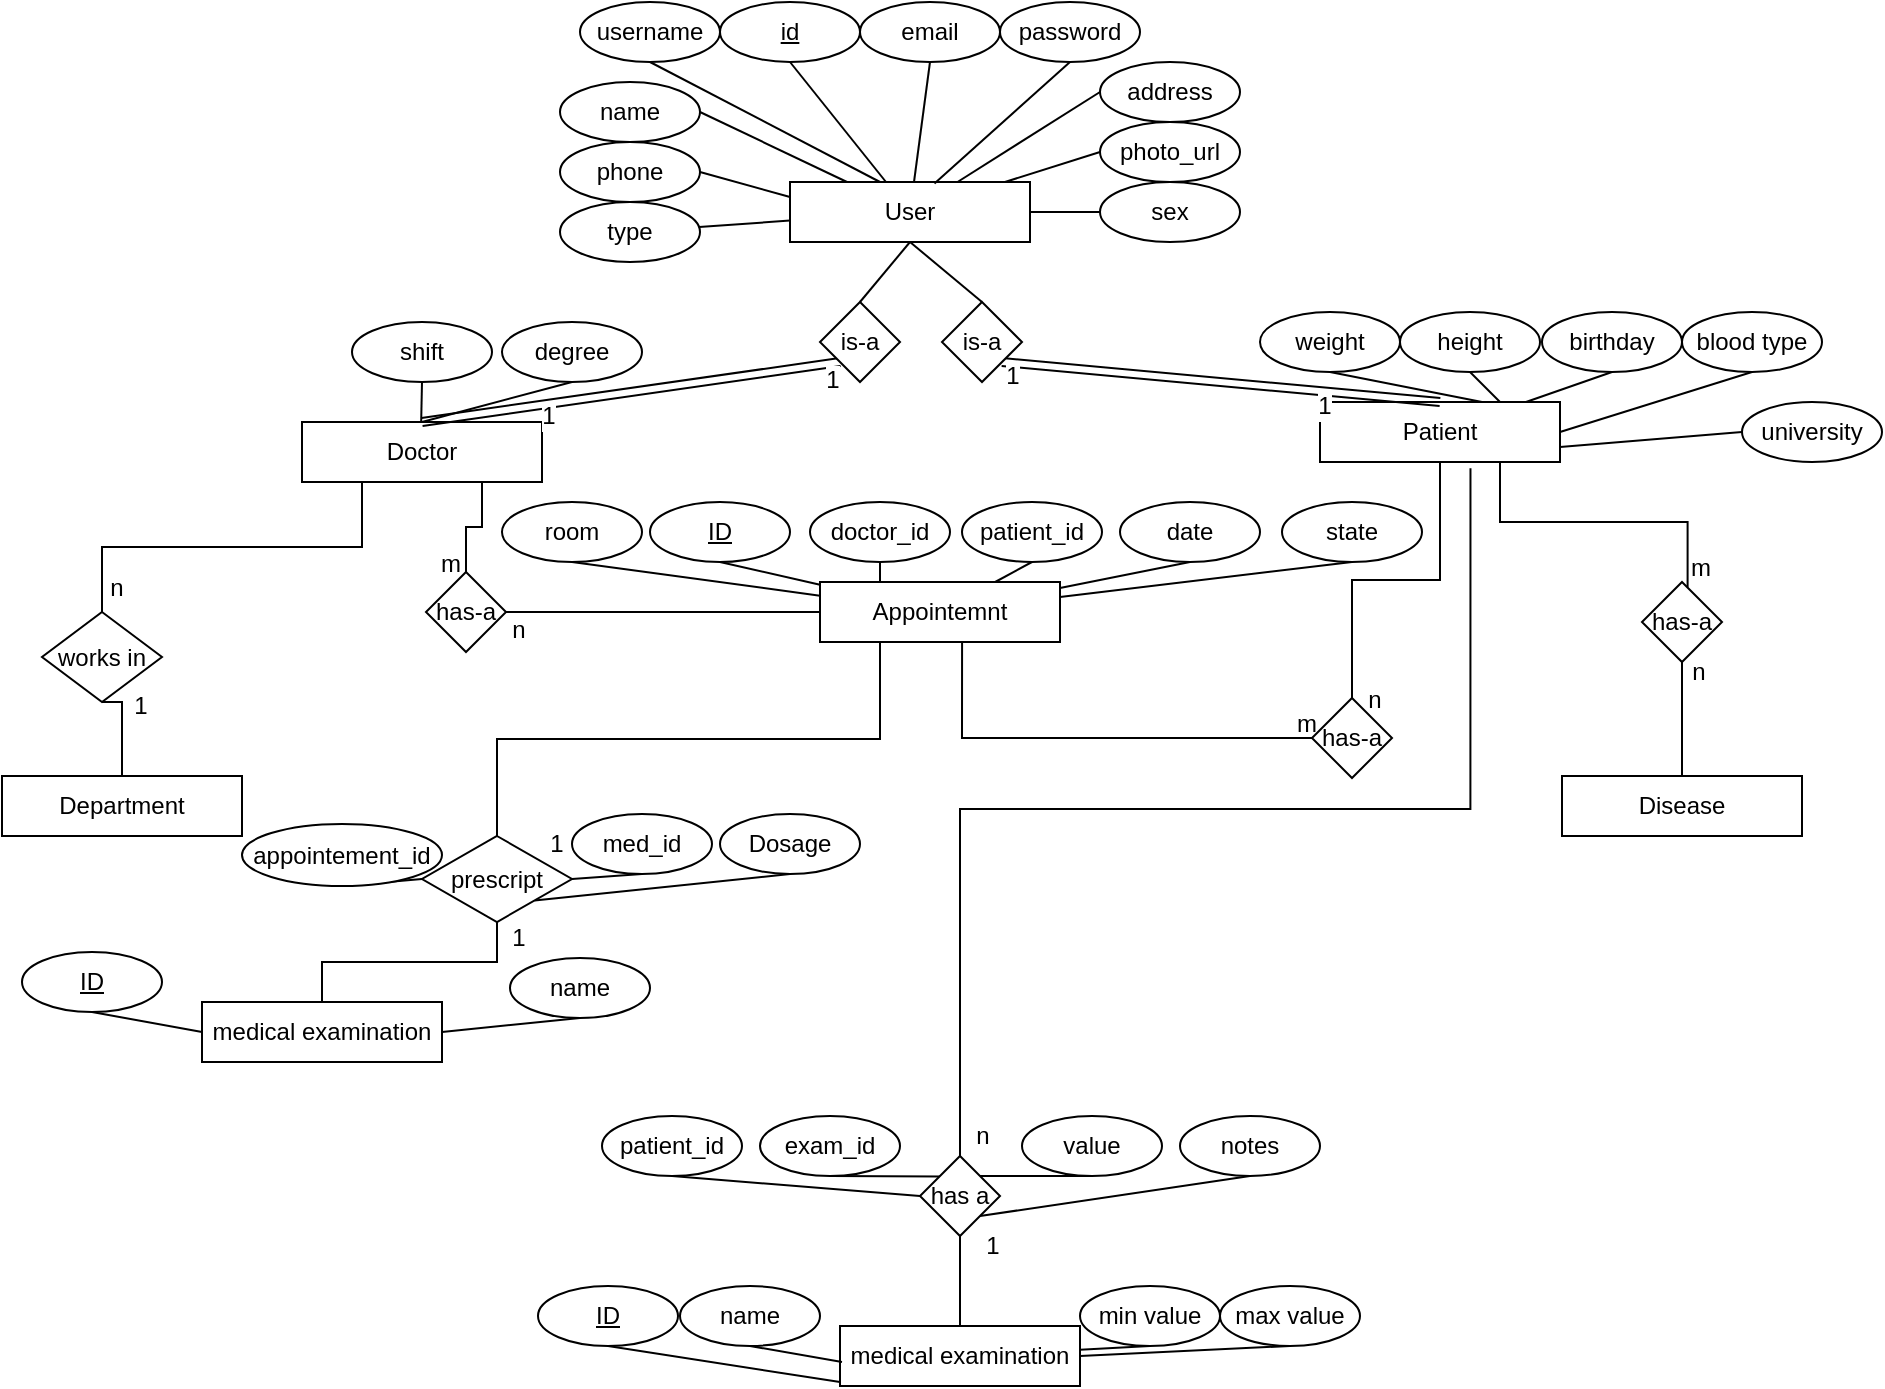 <mxfile version="12.8.8" type="device"><diagram id="C5RBs43oDa-KdzZeNtuy" name="Page-1"><mxGraphModel dx="3447" dy="610" grid="1" gridSize="10" guides="1" tooltips="1" connect="1" arrows="1" fold="1" page="1" pageScale="1" pageWidth="2000" pageHeight="1000" math="0" shadow="0"><root><mxCell id="WIyWlLk6GJQsqaUBKTNV-0"/><mxCell id="WIyWlLk6GJQsqaUBKTNV-1" parent="WIyWlLk6GJQsqaUBKTNV-0"/><mxCell id="FbW2-sLFAs43I7BOyJ_I-0" value="Doctor" style="rounded=0;whiteSpace=wrap;html=1;" vertex="1" parent="WIyWlLk6GJQsqaUBKTNV-1"><mxGeometry x="-10" y="220" width="120" height="30" as="geometry"/></mxCell><mxCell id="FbW2-sLFAs43I7BOyJ_I-1" value="Patient" style="rounded=0;whiteSpace=wrap;html=1;" vertex="1" parent="WIyWlLk6GJQsqaUBKTNV-1"><mxGeometry x="499" y="210" width="120" height="30" as="geometry"/></mxCell><mxCell id="FbW2-sLFAs43I7BOyJ_I-225" value="" style="edgeStyle=none;rounded=0;orthogonalLoop=1;jettySize=auto;html=1;endArrow=none;endFill=0;" edge="1" parent="WIyWlLk6GJQsqaUBKTNV-1" source="FbW2-sLFAs43I7BOyJ_I-2" target="FbW2-sLFAs43I7BOyJ_I-177"><mxGeometry relative="1" as="geometry"/></mxCell><mxCell id="FbW2-sLFAs43I7BOyJ_I-2" value="medical examination" style="rounded=0;whiteSpace=wrap;html=1;" vertex="1" parent="WIyWlLk6GJQsqaUBKTNV-1"><mxGeometry x="259" y="672" width="120" height="30" as="geometry"/></mxCell><mxCell id="FbW2-sLFAs43I7BOyJ_I-3" value="Disease" style="rounded=0;whiteSpace=wrap;html=1;" vertex="1" parent="WIyWlLk6GJQsqaUBKTNV-1"><mxGeometry x="620" y="397" width="120" height="30" as="geometry"/></mxCell><mxCell id="FbW2-sLFAs43I7BOyJ_I-234" style="edgeStyle=orthogonalEdgeStyle;rounded=0;orthogonalLoop=1;jettySize=auto;html=1;exitX=0.25;exitY=1;exitDx=0;exitDy=0;entryX=0.5;entryY=0;entryDx=0;entryDy=0;endArrow=none;endFill=0;" edge="1" parent="WIyWlLk6GJQsqaUBKTNV-1" source="FbW2-sLFAs43I7BOyJ_I-4" target="FbW2-sLFAs43I7BOyJ_I-233"><mxGeometry relative="1" as="geometry"/></mxCell><mxCell id="FbW2-sLFAs43I7BOyJ_I-4" value="Appointemnt" style="rounded=0;whiteSpace=wrap;html=1;" vertex="1" parent="WIyWlLk6GJQsqaUBKTNV-1"><mxGeometry x="249" y="300" width="120" height="30" as="geometry"/></mxCell><mxCell id="FbW2-sLFAs43I7BOyJ_I-5" value="Department" style="rounded=0;whiteSpace=wrap;html=1;" vertex="1" parent="WIyWlLk6GJQsqaUBKTNV-1"><mxGeometry x="-160" y="397" width="120" height="30" as="geometry"/></mxCell><mxCell id="FbW2-sLFAs43I7BOyJ_I-72" value="" style="edgeStyle=none;rounded=0;orthogonalLoop=1;jettySize=auto;html=1;endArrow=none;endFill=0;" edge="1" parent="WIyWlLk6GJQsqaUBKTNV-1" source="FbW2-sLFAs43I7BOyJ_I-6" target="FbW2-sLFAs43I7BOyJ_I-13"><mxGeometry relative="1" as="geometry"/></mxCell><mxCell id="FbW2-sLFAs43I7BOyJ_I-79" style="edgeStyle=none;rounded=0;orthogonalLoop=1;jettySize=auto;html=1;exitX=0.5;exitY=1;exitDx=0;exitDy=0;entryX=0.5;entryY=0;entryDx=0;entryDy=0;endArrow=none;endFill=0;" edge="1" parent="WIyWlLk6GJQsqaUBKTNV-1" source="FbW2-sLFAs43I7BOyJ_I-6" target="FbW2-sLFAs43I7BOyJ_I-78"><mxGeometry relative="1" as="geometry"/></mxCell><mxCell id="FbW2-sLFAs43I7BOyJ_I-214" style="edgeStyle=none;rounded=0;orthogonalLoop=1;jettySize=auto;html=1;exitX=0.5;exitY=1;exitDx=0;exitDy=0;entryX=0.5;entryY=0;entryDx=0;entryDy=0;endArrow=none;endFill=0;" edge="1" parent="WIyWlLk6GJQsqaUBKTNV-1" source="FbW2-sLFAs43I7BOyJ_I-6" target="FbW2-sLFAs43I7BOyJ_I-212"><mxGeometry relative="1" as="geometry"/></mxCell><mxCell id="FbW2-sLFAs43I7BOyJ_I-6" value="User" style="rounded=0;whiteSpace=wrap;html=1;" vertex="1" parent="WIyWlLk6GJQsqaUBKTNV-1"><mxGeometry x="234" y="100" width="120" height="30" as="geometry"/></mxCell><mxCell id="FbW2-sLFAs43I7BOyJ_I-42" style="edgeStyle=none;rounded=0;orthogonalLoop=1;jettySize=auto;html=1;exitX=0.5;exitY=1;exitDx=0;exitDy=0;endArrow=none;endFill=0;" edge="1" parent="WIyWlLk6GJQsqaUBKTNV-1" source="FbW2-sLFAs43I7BOyJ_I-9"><mxGeometry relative="1" as="geometry"><mxPoint x="279" y="100" as="targetPoint"/></mxGeometry></mxCell><mxCell id="FbW2-sLFAs43I7BOyJ_I-9" value="username" style="ellipse;whiteSpace=wrap;html=1;" vertex="1" parent="WIyWlLk6GJQsqaUBKTNV-1"><mxGeometry x="129" y="10" width="70" height="30" as="geometry"/></mxCell><mxCell id="FbW2-sLFAs43I7BOyJ_I-37" style="rounded=0;orthogonalLoop=1;jettySize=auto;html=1;entryX=0.5;entryY=1;entryDx=0;entryDy=0;endArrow=none;endFill=0;" edge="1" parent="WIyWlLk6GJQsqaUBKTNV-1" source="FbW2-sLFAs43I7BOyJ_I-6" target="FbW2-sLFAs43I7BOyJ_I-10"><mxGeometry relative="1" as="geometry"/></mxCell><mxCell id="FbW2-sLFAs43I7BOyJ_I-10" value="email" style="ellipse;whiteSpace=wrap;html=1;" vertex="1" parent="WIyWlLk6GJQsqaUBKTNV-1"><mxGeometry x="269" y="10" width="70" height="30" as="geometry"/></mxCell><mxCell id="FbW2-sLFAs43I7BOyJ_I-41" style="edgeStyle=none;rounded=0;orthogonalLoop=1;jettySize=auto;html=1;exitX=0.5;exitY=1;exitDx=0;exitDy=0;endArrow=none;endFill=0;" edge="1" parent="WIyWlLk6GJQsqaUBKTNV-1" source="FbW2-sLFAs43I7BOyJ_I-11" target="FbW2-sLFAs43I7BOyJ_I-6"><mxGeometry relative="1" as="geometry"/></mxCell><mxCell id="FbW2-sLFAs43I7BOyJ_I-11" value="id" style="ellipse;whiteSpace=wrap;html=1;fontStyle=4" vertex="1" parent="WIyWlLk6GJQsqaUBKTNV-1"><mxGeometry x="199" y="10" width="70" height="30" as="geometry"/></mxCell><mxCell id="FbW2-sLFAs43I7BOyJ_I-40" style="rounded=0;orthogonalLoop=1;jettySize=auto;html=1;exitX=0.5;exitY=1;exitDx=0;exitDy=0;endArrow=none;endFill=0;entryX=0.602;entryY=0.025;entryDx=0;entryDy=0;entryPerimeter=0;" edge="1" parent="WIyWlLk6GJQsqaUBKTNV-1" source="FbW2-sLFAs43I7BOyJ_I-12" target="FbW2-sLFAs43I7BOyJ_I-6"><mxGeometry relative="1" as="geometry"><mxPoint x="389" y="80" as="targetPoint"/></mxGeometry></mxCell><mxCell id="FbW2-sLFAs43I7BOyJ_I-12" value="password" style="ellipse;whiteSpace=wrap;html=1;" vertex="1" parent="WIyWlLk6GJQsqaUBKTNV-1"><mxGeometry x="339" y="10" width="70" height="30" as="geometry"/></mxCell><mxCell id="FbW2-sLFAs43I7BOyJ_I-13" value="type" style="ellipse;whiteSpace=wrap;html=1;" vertex="1" parent="WIyWlLk6GJQsqaUBKTNV-1"><mxGeometry x="119" y="110" width="70" height="30" as="geometry"/></mxCell><mxCell id="FbW2-sLFAs43I7BOyJ_I-70" style="edgeStyle=none;rounded=0;orthogonalLoop=1;jettySize=auto;html=1;exitX=1;exitY=0.5;exitDx=0;exitDy=0;endArrow=none;endFill=0;entryX=0;entryY=0.25;entryDx=0;entryDy=0;" edge="1" parent="WIyWlLk6GJQsqaUBKTNV-1" source="FbW2-sLFAs43I7BOyJ_I-14" target="FbW2-sLFAs43I7BOyJ_I-6"><mxGeometry relative="1" as="geometry"><mxPoint x="229" y="110" as="targetPoint"/></mxGeometry></mxCell><mxCell id="FbW2-sLFAs43I7BOyJ_I-14" value="phone" style="ellipse;whiteSpace=wrap;html=1;" vertex="1" parent="WIyWlLk6GJQsqaUBKTNV-1"><mxGeometry x="119" y="80" width="70" height="30" as="geometry"/></mxCell><mxCell id="FbW2-sLFAs43I7BOyJ_I-71" style="edgeStyle=none;rounded=0;orthogonalLoop=1;jettySize=auto;html=1;exitX=1;exitY=0.5;exitDx=0;exitDy=0;endArrow=none;endFill=0;" edge="1" parent="WIyWlLk6GJQsqaUBKTNV-1" source="FbW2-sLFAs43I7BOyJ_I-16" target="FbW2-sLFAs43I7BOyJ_I-6"><mxGeometry relative="1" as="geometry"><mxPoint x="229" y="110" as="targetPoint"/></mxGeometry></mxCell><mxCell id="FbW2-sLFAs43I7BOyJ_I-16" value="name" style="ellipse;whiteSpace=wrap;html=1;" vertex="1" parent="WIyWlLk6GJQsqaUBKTNV-1"><mxGeometry x="119" y="50" width="70" height="30" as="geometry"/></mxCell><mxCell id="FbW2-sLFAs43I7BOyJ_I-73" style="edgeStyle=none;rounded=0;orthogonalLoop=1;jettySize=auto;html=1;exitX=0;exitY=0.5;exitDx=0;exitDy=0;endArrow=none;endFill=0;" edge="1" parent="WIyWlLk6GJQsqaUBKTNV-1" source="FbW2-sLFAs43I7BOyJ_I-17" target="FbW2-sLFAs43I7BOyJ_I-6"><mxGeometry relative="1" as="geometry"/></mxCell><mxCell id="FbW2-sLFAs43I7BOyJ_I-17" value="address" style="ellipse;whiteSpace=wrap;html=1;" vertex="1" parent="WIyWlLk6GJQsqaUBKTNV-1"><mxGeometry x="389" y="40" width="70" height="30" as="geometry"/></mxCell><mxCell id="FbW2-sLFAs43I7BOyJ_I-74" style="edgeStyle=none;rounded=0;orthogonalLoop=1;jettySize=auto;html=1;exitX=0;exitY=0.5;exitDx=0;exitDy=0;endArrow=none;endFill=0;" edge="1" parent="WIyWlLk6GJQsqaUBKTNV-1" source="FbW2-sLFAs43I7BOyJ_I-18" target="FbW2-sLFAs43I7BOyJ_I-6"><mxGeometry relative="1" as="geometry"/></mxCell><mxCell id="FbW2-sLFAs43I7BOyJ_I-18" value="photo_url" style="ellipse;whiteSpace=wrap;html=1;" vertex="1" parent="WIyWlLk6GJQsqaUBKTNV-1"><mxGeometry x="389" y="70" width="70" height="30" as="geometry"/></mxCell><mxCell id="FbW2-sLFAs43I7BOyJ_I-83" style="edgeStyle=none;rounded=0;orthogonalLoop=1;jettySize=auto;html=1;exitX=0.5;exitY=1;exitDx=0;exitDy=0;endArrow=none;endFill=0;entryX=1;entryY=0.5;entryDx=0;entryDy=0;" edge="1" parent="WIyWlLk6GJQsqaUBKTNV-1" source="FbW2-sLFAs43I7BOyJ_I-19" target="FbW2-sLFAs43I7BOyJ_I-1"><mxGeometry relative="1" as="geometry"><mxPoint x="580" y="210" as="targetPoint"/></mxGeometry></mxCell><mxCell id="FbW2-sLFAs43I7BOyJ_I-19" value="blood type" style="ellipse;whiteSpace=wrap;html=1;" vertex="1" parent="WIyWlLk6GJQsqaUBKTNV-1"><mxGeometry x="680" y="165" width="70" height="30" as="geometry"/></mxCell><mxCell id="FbW2-sLFAs43I7BOyJ_I-84" style="edgeStyle=none;rounded=0;orthogonalLoop=1;jettySize=auto;html=1;exitX=0.5;exitY=1;exitDx=0;exitDy=0;endArrow=none;endFill=0;" edge="1" parent="WIyWlLk6GJQsqaUBKTNV-1" source="FbW2-sLFAs43I7BOyJ_I-20" target="FbW2-sLFAs43I7BOyJ_I-1"><mxGeometry relative="1" as="geometry"><mxPoint x="580" y="210" as="targetPoint"/></mxGeometry></mxCell><mxCell id="FbW2-sLFAs43I7BOyJ_I-20" value="birthday" style="ellipse;whiteSpace=wrap;html=1;" vertex="1" parent="WIyWlLk6GJQsqaUBKTNV-1"><mxGeometry x="610" y="165" width="70" height="30" as="geometry"/></mxCell><mxCell id="FbW2-sLFAs43I7BOyJ_I-86" style="edgeStyle=none;rounded=0;orthogonalLoop=1;jettySize=auto;html=1;exitX=0.5;exitY=1;exitDx=0;exitDy=0;endArrow=none;endFill=0;" edge="1" parent="WIyWlLk6GJQsqaUBKTNV-1" source="FbW2-sLFAs43I7BOyJ_I-21"><mxGeometry relative="1" as="geometry"><mxPoint x="580" y="210" as="targetPoint"/></mxGeometry></mxCell><mxCell id="FbW2-sLFAs43I7BOyJ_I-21" value="weight" style="ellipse;whiteSpace=wrap;html=1;" vertex="1" parent="WIyWlLk6GJQsqaUBKTNV-1"><mxGeometry x="469" y="165" width="70" height="30" as="geometry"/></mxCell><mxCell id="FbW2-sLFAs43I7BOyJ_I-91" style="edgeStyle=none;rounded=0;orthogonalLoop=1;jettySize=auto;html=1;exitX=0.5;exitY=1;exitDx=0;exitDy=0;endArrow=none;endFill=0;" edge="1" parent="WIyWlLk6GJQsqaUBKTNV-1" source="FbW2-sLFAs43I7BOyJ_I-23"><mxGeometry relative="1" as="geometry"><mxPoint x="50" y="220" as="targetPoint"/></mxGeometry></mxCell><mxCell id="FbW2-sLFAs43I7BOyJ_I-23" value="degree" style="ellipse;whiteSpace=wrap;html=1;" vertex="1" parent="WIyWlLk6GJQsqaUBKTNV-1"><mxGeometry x="90" y="170" width="70" height="30" as="geometry"/></mxCell><mxCell id="FbW2-sLFAs43I7BOyJ_I-77" style="edgeStyle=none;rounded=0;orthogonalLoop=1;jettySize=auto;html=1;exitX=0;exitY=0.5;exitDx=0;exitDy=0;entryX=1;entryY=0.5;entryDx=0;entryDy=0;endArrow=none;endFill=0;" edge="1" parent="WIyWlLk6GJQsqaUBKTNV-1" source="FbW2-sLFAs43I7BOyJ_I-44" target="FbW2-sLFAs43I7BOyJ_I-6"><mxGeometry relative="1" as="geometry"/></mxCell><mxCell id="FbW2-sLFAs43I7BOyJ_I-44" value="sex" style="ellipse;whiteSpace=wrap;html=1;" vertex="1" parent="WIyWlLk6GJQsqaUBKTNV-1"><mxGeometry x="389" y="100" width="70" height="30" as="geometry"/></mxCell><mxCell id="FbW2-sLFAs43I7BOyJ_I-85" style="edgeStyle=none;rounded=0;orthogonalLoop=1;jettySize=auto;html=1;exitX=0.5;exitY=1;exitDx=0;exitDy=0;entryX=0.75;entryY=0;entryDx=0;entryDy=0;endArrow=none;endFill=0;" edge="1" parent="WIyWlLk6GJQsqaUBKTNV-1" source="FbW2-sLFAs43I7BOyJ_I-46" target="FbW2-sLFAs43I7BOyJ_I-1"><mxGeometry relative="1" as="geometry"/></mxCell><mxCell id="FbW2-sLFAs43I7BOyJ_I-46" value="height" style="ellipse;whiteSpace=wrap;html=1;" vertex="1" parent="WIyWlLk6GJQsqaUBKTNV-1"><mxGeometry x="539" y="165" width="70" height="30" as="geometry"/></mxCell><mxCell id="FbW2-sLFAs43I7BOyJ_I-88" style="edgeStyle=none;rounded=0;orthogonalLoop=1;jettySize=auto;html=1;exitX=0;exitY=0.5;exitDx=0;exitDy=0;endArrow=none;endFill=0;entryX=1;entryY=0.75;entryDx=0;entryDy=0;" edge="1" parent="WIyWlLk6GJQsqaUBKTNV-1" source="FbW2-sLFAs43I7BOyJ_I-47" target="FbW2-sLFAs43I7BOyJ_I-1"><mxGeometry relative="1" as="geometry"/></mxCell><mxCell id="FbW2-sLFAs43I7BOyJ_I-47" value="university" style="ellipse;whiteSpace=wrap;html=1;" vertex="1" parent="WIyWlLk6GJQsqaUBKTNV-1"><mxGeometry x="710" y="210" width="70" height="30" as="geometry"/></mxCell><mxCell id="FbW2-sLFAs43I7BOyJ_I-90" style="edgeStyle=none;rounded=0;orthogonalLoop=1;jettySize=auto;html=1;exitX=0.5;exitY=1;exitDx=0;exitDy=0;endArrow=none;endFill=0;" edge="1" parent="WIyWlLk6GJQsqaUBKTNV-1" source="FbW2-sLFAs43I7BOyJ_I-48"><mxGeometry relative="1" as="geometry"><mxPoint x="49.588" y="220" as="targetPoint"/></mxGeometry></mxCell><mxCell id="FbW2-sLFAs43I7BOyJ_I-48" value="shift" style="ellipse;whiteSpace=wrap;html=1;" vertex="1" parent="WIyWlLk6GJQsqaUBKTNV-1"><mxGeometry x="15" y="170" width="70" height="30" as="geometry"/></mxCell><mxCell id="FbW2-sLFAs43I7BOyJ_I-76" style="edgeStyle=none;rounded=0;orthogonalLoop=1;jettySize=auto;html=1;exitX=0.5;exitY=0;exitDx=0;exitDy=0;endArrow=none;endFill=0;" edge="1" parent="WIyWlLk6GJQsqaUBKTNV-1" source="FbW2-sLFAs43I7BOyJ_I-44" target="FbW2-sLFAs43I7BOyJ_I-44"><mxGeometry relative="1" as="geometry"/></mxCell><mxCell id="FbW2-sLFAs43I7BOyJ_I-80" style="edgeStyle=none;rounded=0;orthogonalLoop=1;jettySize=auto;html=1;exitX=0;exitY=1;exitDx=0;exitDy=0;endArrow=none;endFill=0;entryX=0.5;entryY=0;entryDx=0;entryDy=0;shape=link;" edge="1" parent="WIyWlLk6GJQsqaUBKTNV-1" source="FbW2-sLFAs43I7BOyJ_I-78" target="FbW2-sLFAs43I7BOyJ_I-0"><mxGeometry relative="1" as="geometry"><mxPoint x="229" y="220" as="targetPoint"/></mxGeometry></mxCell><mxCell id="FbW2-sLFAs43I7BOyJ_I-111" value="1" style="text;html=1;align=center;verticalAlign=middle;resizable=0;points=[];labelBackgroundColor=#ffffff;" vertex="1" connectable="0" parent="FbW2-sLFAs43I7BOyJ_I-80"><mxGeometry x="-0.825" y="1" relative="1" as="geometry"><mxPoint x="14" y="5" as="offset"/></mxGeometry></mxCell><mxCell id="FbW2-sLFAs43I7BOyJ_I-112" value="1" style="text;html=1;align=center;verticalAlign=middle;resizable=0;points=[];labelBackgroundColor=#ffffff;" vertex="1" connectable="0" parent="FbW2-sLFAs43I7BOyJ_I-80"><mxGeometry x="0.401" relative="1" as="geometry"><mxPoint y="6" as="offset"/></mxGeometry></mxCell><mxCell id="FbW2-sLFAs43I7BOyJ_I-81" style="edgeStyle=none;rounded=0;orthogonalLoop=1;jettySize=auto;html=1;exitX=1;exitY=1;exitDx=0;exitDy=0;endArrow=none;endFill=0;entryX=0.5;entryY=0;entryDx=0;entryDy=0;shape=link;" edge="1" parent="WIyWlLk6GJQsqaUBKTNV-1" source="FbW2-sLFAs43I7BOyJ_I-212" target="FbW2-sLFAs43I7BOyJ_I-1"><mxGeometry relative="1" as="geometry"><mxPoint x="359" y="220" as="targetPoint"/></mxGeometry></mxCell><mxCell id="FbW2-sLFAs43I7BOyJ_I-107" value="1" style="text;html=1;align=center;verticalAlign=middle;resizable=0;points=[];labelBackgroundColor=#ffffff;" vertex="1" connectable="0" parent="FbW2-sLFAs43I7BOyJ_I-81"><mxGeometry x="-0.901" relative="1" as="geometry"><mxPoint x="-6" y="6" as="offset"/></mxGeometry></mxCell><mxCell id="FbW2-sLFAs43I7BOyJ_I-110" value="1" style="text;html=1;align=center;verticalAlign=middle;resizable=0;points=[];labelBackgroundColor=#ffffff;" vertex="1" connectable="0" parent="FbW2-sLFAs43I7BOyJ_I-81"><mxGeometry x="0.393" y="-3" relative="1" as="geometry"><mxPoint x="9" y="5" as="offset"/></mxGeometry></mxCell><mxCell id="FbW2-sLFAs43I7BOyJ_I-78" value="is-a" style="rhombus;whiteSpace=wrap;html=1;" vertex="1" parent="WIyWlLk6GJQsqaUBKTNV-1"><mxGeometry x="249" y="160" width="40" height="40" as="geometry"/></mxCell><mxCell id="FbW2-sLFAs43I7BOyJ_I-171" style="edgeStyle=none;rounded=0;orthogonalLoop=1;jettySize=auto;html=1;exitX=0.5;exitY=1;exitDx=0;exitDy=0;entryX=0.25;entryY=0;entryDx=0;entryDy=0;endArrow=none;endFill=0;" edge="1" parent="WIyWlLk6GJQsqaUBKTNV-1" source="FbW2-sLFAs43I7BOyJ_I-113" target="FbW2-sLFAs43I7BOyJ_I-4"><mxGeometry relative="1" as="geometry"/></mxCell><mxCell id="FbW2-sLFAs43I7BOyJ_I-113" value="doctor_id" style="ellipse;whiteSpace=wrap;html=1;" vertex="1" parent="WIyWlLk6GJQsqaUBKTNV-1"><mxGeometry x="244" y="260" width="70" height="30" as="geometry"/></mxCell><mxCell id="FbW2-sLFAs43I7BOyJ_I-173" style="edgeStyle=none;rounded=0;orthogonalLoop=1;jettySize=auto;html=1;exitX=0.5;exitY=1;exitDx=0;exitDy=0;endArrow=none;endFill=0;" edge="1" parent="WIyWlLk6GJQsqaUBKTNV-1" source="FbW2-sLFAs43I7BOyJ_I-114" target="FbW2-sLFAs43I7BOyJ_I-4"><mxGeometry relative="1" as="geometry"/></mxCell><mxCell id="FbW2-sLFAs43I7BOyJ_I-114" value="date" style="ellipse;whiteSpace=wrap;html=1;" vertex="1" parent="WIyWlLk6GJQsqaUBKTNV-1"><mxGeometry x="399" y="260" width="70" height="30" as="geometry"/></mxCell><mxCell id="FbW2-sLFAs43I7BOyJ_I-222" style="edgeStyle=none;rounded=0;orthogonalLoop=1;jettySize=auto;html=1;exitX=0.5;exitY=1;exitDx=0;exitDy=0;endArrow=none;endFill=0;" edge="1" parent="WIyWlLk6GJQsqaUBKTNV-1" source="FbW2-sLFAs43I7BOyJ_I-116"><mxGeometry relative="1" as="geometry"><mxPoint x="310" y="597.235" as="targetPoint"/></mxGeometry></mxCell><mxCell id="FbW2-sLFAs43I7BOyJ_I-116" value="exam_id" style="ellipse;whiteSpace=wrap;html=1;" vertex="1" parent="WIyWlLk6GJQsqaUBKTNV-1"><mxGeometry x="219" y="567" width="70" height="30" as="geometry"/></mxCell><mxCell id="FbW2-sLFAs43I7BOyJ_I-170" style="edgeStyle=none;rounded=0;orthogonalLoop=1;jettySize=auto;html=1;exitX=0.5;exitY=1;exitDx=0;exitDy=0;endArrow=none;endFill=0;" edge="1" parent="WIyWlLk6GJQsqaUBKTNV-1" source="FbW2-sLFAs43I7BOyJ_I-117" target="FbW2-sLFAs43I7BOyJ_I-4"><mxGeometry relative="1" as="geometry"/></mxCell><mxCell id="FbW2-sLFAs43I7BOyJ_I-117" value="&lt;u&gt;ID&lt;/u&gt;" style="ellipse;whiteSpace=wrap;html=1;" vertex="1" parent="WIyWlLk6GJQsqaUBKTNV-1"><mxGeometry x="164" y="260" width="70" height="30" as="geometry"/></mxCell><mxCell id="FbW2-sLFAs43I7BOyJ_I-172" style="edgeStyle=none;rounded=0;orthogonalLoop=1;jettySize=auto;html=1;exitX=0.5;exitY=1;exitDx=0;exitDy=0;endArrow=none;endFill=0;" edge="1" parent="WIyWlLk6GJQsqaUBKTNV-1" source="FbW2-sLFAs43I7BOyJ_I-118" target="FbW2-sLFAs43I7BOyJ_I-4"><mxGeometry relative="1" as="geometry"/></mxCell><mxCell id="FbW2-sLFAs43I7BOyJ_I-118" value="patient_id" style="ellipse;whiteSpace=wrap;html=1;" vertex="1" parent="WIyWlLk6GJQsqaUBKTNV-1"><mxGeometry x="320" y="260" width="70" height="30" as="geometry"/></mxCell><mxCell id="FbW2-sLFAs43I7BOyJ_I-175" style="edgeStyle=none;rounded=0;orthogonalLoop=1;jettySize=auto;html=1;exitX=0.5;exitY=1;exitDx=0;exitDy=0;entryX=1;entryY=0.25;entryDx=0;entryDy=0;endArrow=none;endFill=0;" edge="1" parent="WIyWlLk6GJQsqaUBKTNV-1" source="FbW2-sLFAs43I7BOyJ_I-119" target="FbW2-sLFAs43I7BOyJ_I-4"><mxGeometry relative="1" as="geometry"/></mxCell><mxCell id="FbW2-sLFAs43I7BOyJ_I-119" value="state" style="ellipse;whiteSpace=wrap;html=1;" vertex="1" parent="WIyWlLk6GJQsqaUBKTNV-1"><mxGeometry x="480" y="260" width="70" height="30" as="geometry"/></mxCell><mxCell id="FbW2-sLFAs43I7BOyJ_I-174" style="edgeStyle=none;rounded=0;orthogonalLoop=1;jettySize=auto;html=1;exitX=0.5;exitY=1;exitDx=0;exitDy=0;endArrow=none;endFill=0;" edge="1" parent="WIyWlLk6GJQsqaUBKTNV-1" source="FbW2-sLFAs43I7BOyJ_I-120" target="FbW2-sLFAs43I7BOyJ_I-4"><mxGeometry relative="1" as="geometry"/></mxCell><mxCell id="FbW2-sLFAs43I7BOyJ_I-120" value="room" style="ellipse;whiteSpace=wrap;html=1;" vertex="1" parent="WIyWlLk6GJQsqaUBKTNV-1"><mxGeometry x="90" y="260" width="70" height="30" as="geometry"/></mxCell><mxCell id="FbW2-sLFAs43I7BOyJ_I-221" style="edgeStyle=none;rounded=0;orthogonalLoop=1;jettySize=auto;html=1;exitX=0.5;exitY=1;exitDx=0;exitDy=0;entryX=0;entryY=0.5;entryDx=0;entryDy=0;endArrow=none;endFill=0;" edge="1" parent="WIyWlLk6GJQsqaUBKTNV-1" source="FbW2-sLFAs43I7BOyJ_I-121" target="FbW2-sLFAs43I7BOyJ_I-177"><mxGeometry relative="1" as="geometry"/></mxCell><mxCell id="FbW2-sLFAs43I7BOyJ_I-121" value="patient_id" style="ellipse;whiteSpace=wrap;html=1;" vertex="1" parent="WIyWlLk6GJQsqaUBKTNV-1"><mxGeometry x="140" y="567" width="70" height="30" as="geometry"/></mxCell><mxCell id="FbW2-sLFAs43I7BOyJ_I-223" style="edgeStyle=none;rounded=0;orthogonalLoop=1;jettySize=auto;html=1;exitX=0.5;exitY=1;exitDx=0;exitDy=0;entryX=1;entryY=0;entryDx=0;entryDy=0;endArrow=none;endFill=0;" edge="1" parent="WIyWlLk6GJQsqaUBKTNV-1" source="FbW2-sLFAs43I7BOyJ_I-122" target="FbW2-sLFAs43I7BOyJ_I-177"><mxGeometry relative="1" as="geometry"/></mxCell><mxCell id="FbW2-sLFAs43I7BOyJ_I-122" value="value" style="ellipse;whiteSpace=wrap;html=1;" vertex="1" parent="WIyWlLk6GJQsqaUBKTNV-1"><mxGeometry x="350" y="567" width="70" height="30" as="geometry"/></mxCell><mxCell id="FbW2-sLFAs43I7BOyJ_I-256" style="edgeStyle=none;rounded=0;orthogonalLoop=1;jettySize=auto;html=1;exitX=0.5;exitY=1;exitDx=0;exitDy=0;entryX=1;entryY=0.5;entryDx=0;entryDy=0;endArrow=none;endFill=0;" edge="1" parent="WIyWlLk6GJQsqaUBKTNV-1" source="FbW2-sLFAs43I7BOyJ_I-123" target="FbW2-sLFAs43I7BOyJ_I-249"><mxGeometry relative="1" as="geometry"/></mxCell><mxCell id="FbW2-sLFAs43I7BOyJ_I-123" value="name" style="ellipse;whiteSpace=wrap;html=1;" vertex="1" parent="WIyWlLk6GJQsqaUBKTNV-1"><mxGeometry x="94" y="488" width="70" height="30" as="geometry"/></mxCell><mxCell id="FbW2-sLFAs43I7BOyJ_I-255" style="edgeStyle=none;rounded=0;orthogonalLoop=1;jettySize=auto;html=1;exitX=0.5;exitY=1;exitDx=0;exitDy=0;entryX=0;entryY=0.5;entryDx=0;entryDy=0;endArrow=none;endFill=0;" edge="1" parent="WIyWlLk6GJQsqaUBKTNV-1" source="FbW2-sLFAs43I7BOyJ_I-124" target="FbW2-sLFAs43I7BOyJ_I-249"><mxGeometry relative="1" as="geometry"/></mxCell><mxCell id="FbW2-sLFAs43I7BOyJ_I-124" value="&lt;u&gt;ID&lt;/u&gt;" style="ellipse;whiteSpace=wrap;html=1;" vertex="1" parent="WIyWlLk6GJQsqaUBKTNV-1"><mxGeometry x="-150" y="485" width="70" height="30" as="geometry"/></mxCell><mxCell id="FbW2-sLFAs43I7BOyJ_I-247" style="edgeStyle=none;rounded=0;orthogonalLoop=1;jettySize=auto;html=1;exitX=0.5;exitY=1;exitDx=0;exitDy=0;entryX=1;entryY=1;entryDx=0;entryDy=0;endArrow=none;endFill=0;" edge="1" parent="WIyWlLk6GJQsqaUBKTNV-1" source="FbW2-sLFAs43I7BOyJ_I-125" target="FbW2-sLFAs43I7BOyJ_I-233"><mxGeometry relative="1" as="geometry"/></mxCell><mxCell id="FbW2-sLFAs43I7BOyJ_I-125" value="Dosage" style="ellipse;whiteSpace=wrap;html=1;" vertex="1" parent="WIyWlLk6GJQsqaUBKTNV-1"><mxGeometry x="199" y="416" width="70" height="30" as="geometry"/></mxCell><mxCell id="FbW2-sLFAs43I7BOyJ_I-244" style="edgeStyle=none;rounded=0;orthogonalLoop=1;jettySize=auto;html=1;exitX=0.5;exitY=1;exitDx=0;exitDy=0;entryX=1;entryY=0.5;entryDx=0;entryDy=0;endArrow=none;endFill=0;" edge="1" parent="WIyWlLk6GJQsqaUBKTNV-1" source="FbW2-sLFAs43I7BOyJ_I-126" target="FbW2-sLFAs43I7BOyJ_I-233"><mxGeometry relative="1" as="geometry"/></mxCell><mxCell id="FbW2-sLFAs43I7BOyJ_I-126" value="med_id" style="ellipse;whiteSpace=wrap;html=1;" vertex="1" parent="WIyWlLk6GJQsqaUBKTNV-1"><mxGeometry x="125" y="416" width="70" height="30" as="geometry"/></mxCell><mxCell id="FbW2-sLFAs43I7BOyJ_I-241" style="edgeStyle=none;rounded=0;orthogonalLoop=1;jettySize=auto;html=1;exitX=0.5;exitY=1;exitDx=0;exitDy=0;entryX=0;entryY=0.5;entryDx=0;entryDy=0;endArrow=none;endFill=0;" edge="1" parent="WIyWlLk6GJQsqaUBKTNV-1" source="FbW2-sLFAs43I7BOyJ_I-127" target="FbW2-sLFAs43I7BOyJ_I-233"><mxGeometry relative="1" as="geometry"/></mxCell><mxCell id="FbW2-sLFAs43I7BOyJ_I-127" value="appointement_id" style="ellipse;whiteSpace=wrap;html=1;" vertex="1" parent="WIyWlLk6GJQsqaUBKTNV-1"><mxGeometry x="-40" y="421" width="100" height="31" as="geometry"/></mxCell><mxCell id="FbW2-sLFAs43I7BOyJ_I-231" style="edgeStyle=none;rounded=0;orthogonalLoop=1;jettySize=auto;html=1;exitX=0.5;exitY=1;exitDx=0;exitDy=0;endArrow=none;endFill=0;entryX=1;entryY=0.5;entryDx=0;entryDy=0;" edge="1" parent="WIyWlLk6GJQsqaUBKTNV-1" source="FbW2-sLFAs43I7BOyJ_I-129" target="FbW2-sLFAs43I7BOyJ_I-2"><mxGeometry relative="1" as="geometry"><mxPoint x="390" y="690" as="targetPoint"/></mxGeometry></mxCell><mxCell id="FbW2-sLFAs43I7BOyJ_I-129" value="max value" style="ellipse;whiteSpace=wrap;html=1;" vertex="1" parent="WIyWlLk6GJQsqaUBKTNV-1"><mxGeometry x="449" y="652" width="70" height="30" as="geometry"/></mxCell><mxCell id="FbW2-sLFAs43I7BOyJ_I-230" style="edgeStyle=none;rounded=0;orthogonalLoop=1;jettySize=auto;html=1;exitX=0.5;exitY=1;exitDx=0;exitDy=0;endArrow=none;endFill=0;" edge="1" parent="WIyWlLk6GJQsqaUBKTNV-1" source="FbW2-sLFAs43I7BOyJ_I-130" target="FbW2-sLFAs43I7BOyJ_I-2"><mxGeometry relative="1" as="geometry"/></mxCell><mxCell id="FbW2-sLFAs43I7BOyJ_I-130" value="min value" style="ellipse;whiteSpace=wrap;html=1;" vertex="1" parent="WIyWlLk6GJQsqaUBKTNV-1"><mxGeometry x="379" y="652" width="70" height="30" as="geometry"/></mxCell><mxCell id="FbW2-sLFAs43I7BOyJ_I-229" style="edgeStyle=none;rounded=0;orthogonalLoop=1;jettySize=auto;html=1;exitX=0.5;exitY=1;exitDx=0;exitDy=0;endArrow=none;endFill=0;" edge="1" parent="WIyWlLk6GJQsqaUBKTNV-1" source="FbW2-sLFAs43I7BOyJ_I-131"><mxGeometry relative="1" as="geometry"><mxPoint x="260" y="690" as="targetPoint"/></mxGeometry></mxCell><mxCell id="FbW2-sLFAs43I7BOyJ_I-131" value="name" style="ellipse;whiteSpace=wrap;html=1;" vertex="1" parent="WIyWlLk6GJQsqaUBKTNV-1"><mxGeometry x="179" y="652" width="70" height="30" as="geometry"/></mxCell><mxCell id="FbW2-sLFAs43I7BOyJ_I-228" style="edgeStyle=none;rounded=0;orthogonalLoop=1;jettySize=auto;html=1;exitX=0.5;exitY=1;exitDx=0;exitDy=0;endArrow=none;endFill=0;" edge="1" parent="WIyWlLk6GJQsqaUBKTNV-1" source="FbW2-sLFAs43I7BOyJ_I-132"><mxGeometry relative="1" as="geometry"><mxPoint x="259" y="700" as="targetPoint"/></mxGeometry></mxCell><mxCell id="FbW2-sLFAs43I7BOyJ_I-132" value="&lt;u&gt;ID&lt;/u&gt;" style="ellipse;whiteSpace=wrap;html=1;" vertex="1" parent="WIyWlLk6GJQsqaUBKTNV-1"><mxGeometry x="108" y="652" width="70" height="30" as="geometry"/></mxCell><mxCell id="FbW2-sLFAs43I7BOyJ_I-224" style="edgeStyle=none;rounded=0;orthogonalLoop=1;jettySize=auto;html=1;exitX=0.5;exitY=1;exitDx=0;exitDy=0;entryX=1;entryY=1;entryDx=0;entryDy=0;endArrow=none;endFill=0;" edge="1" parent="WIyWlLk6GJQsqaUBKTNV-1" source="FbW2-sLFAs43I7BOyJ_I-133" target="FbW2-sLFAs43I7BOyJ_I-177"><mxGeometry relative="1" as="geometry"/></mxCell><mxCell id="FbW2-sLFAs43I7BOyJ_I-133" value="notes" style="ellipse;whiteSpace=wrap;html=1;" vertex="1" parent="WIyWlLk6GJQsqaUBKTNV-1"><mxGeometry x="429" y="567" width="70" height="30" as="geometry"/></mxCell><mxCell id="FbW2-sLFAs43I7BOyJ_I-166" style="edgeStyle=orthogonalEdgeStyle;rounded=0;orthogonalLoop=1;jettySize=auto;html=1;exitX=0.5;exitY=1;exitDx=0;exitDy=0;entryX=0.5;entryY=0;entryDx=0;entryDy=0;endArrow=none;endFill=0;" edge="1" parent="WIyWlLk6GJQsqaUBKTNV-1" source="FbW2-sLFAs43I7BOyJ_I-143" target="FbW2-sLFAs43I7BOyJ_I-5"><mxGeometry relative="1" as="geometry"/></mxCell><mxCell id="FbW2-sLFAs43I7BOyJ_I-143" value="works in" style="rhombus;whiteSpace=wrap;html=1;" vertex="1" parent="WIyWlLk6GJQsqaUBKTNV-1"><mxGeometry x="-140" y="315" width="60" height="45" as="geometry"/></mxCell><mxCell id="FbW2-sLFAs43I7BOyJ_I-147" style="edgeStyle=orthogonalEdgeStyle;rounded=0;orthogonalLoop=1;jettySize=auto;html=1;exitX=0.25;exitY=1;exitDx=0;exitDy=0;entryX=0.5;entryY=0;entryDx=0;entryDy=0;endArrow=none;endFill=0;" edge="1" parent="WIyWlLk6GJQsqaUBKTNV-1" source="FbW2-sLFAs43I7BOyJ_I-0" target="FbW2-sLFAs43I7BOyJ_I-143"><mxGeometry relative="1" as="geometry"><mxPoint x="20" y="250" as="sourcePoint"/><mxPoint x="-60" y="360" as="targetPoint"/></mxGeometry></mxCell><mxCell id="FbW2-sLFAs43I7BOyJ_I-149" value="n" style="text;html=1;align=center;verticalAlign=middle;resizable=0;points=[];labelBackgroundColor=#ffffff;" vertex="1" connectable="0" parent="FbW2-sLFAs43I7BOyJ_I-147"><mxGeometry x="0.872" relative="1" as="geometry"><mxPoint x="7" as="offset"/></mxGeometry></mxCell><mxCell id="FbW2-sLFAs43I7BOyJ_I-162" style="edgeStyle=orthogonalEdgeStyle;rounded=0;orthogonalLoop=1;jettySize=auto;html=1;exitX=0.5;exitY=1;exitDx=0;exitDy=0;endArrow=none;endFill=0;" edge="1" parent="WIyWlLk6GJQsqaUBKTNV-1" source="FbW2-sLFAs43I7BOyJ_I-158" target="FbW2-sLFAs43I7BOyJ_I-3"><mxGeometry relative="1" as="geometry"/></mxCell><mxCell id="FbW2-sLFAs43I7BOyJ_I-158" value="has-a" style="rhombus;whiteSpace=wrap;html=1;" vertex="1" parent="WIyWlLk6GJQsqaUBKTNV-1"><mxGeometry x="660" y="300" width="40" height="40" as="geometry"/></mxCell><mxCell id="FbW2-sLFAs43I7BOyJ_I-159" style="edgeStyle=orthogonalEdgeStyle;rounded=0;orthogonalLoop=1;jettySize=auto;html=1;exitX=0.75;exitY=1;exitDx=0;exitDy=0;entryX=0.57;entryY=0.065;entryDx=0;entryDy=0;entryPerimeter=0;endArrow=none;endFill=0;" edge="1" parent="WIyWlLk6GJQsqaUBKTNV-1" source="FbW2-sLFAs43I7BOyJ_I-1" target="FbW2-sLFAs43I7BOyJ_I-158"><mxGeometry relative="1" as="geometry"><mxPoint x="589" y="240" as="sourcePoint"/><mxPoint x="681.4" y="361.95" as="targetPoint"/></mxGeometry></mxCell><mxCell id="FbW2-sLFAs43I7BOyJ_I-161" value="m" style="text;html=1;align=center;verticalAlign=middle;resizable=0;points=[];labelBackgroundColor=#ffffff;" vertex="1" connectable="0" parent="FbW2-sLFAs43I7BOyJ_I-159"><mxGeometry x="0.879" y="1" relative="1" as="geometry"><mxPoint x="5" as="offset"/></mxGeometry></mxCell><mxCell id="FbW2-sLFAs43I7BOyJ_I-164" style="edgeStyle=orthogonalEdgeStyle;rounded=0;orthogonalLoop=1;jettySize=auto;html=1;exitX=0.5;exitY=1;exitDx=0;exitDy=0;endArrow=none;endFill=0;" edge="1" parent="WIyWlLk6GJQsqaUBKTNV-1" source="FbW2-sLFAs43I7BOyJ_I-3" target="FbW2-sLFAs43I7BOyJ_I-3"><mxGeometry relative="1" as="geometry"/></mxCell><mxCell id="FbW2-sLFAs43I7BOyJ_I-165" value="n" style="text;html=1;align=center;verticalAlign=middle;resizable=0;points=[];autosize=1;" vertex="1" parent="WIyWlLk6GJQsqaUBKTNV-1"><mxGeometry x="678" y="335" width="20" height="20" as="geometry"/></mxCell><mxCell id="FbW2-sLFAs43I7BOyJ_I-167" value="1" style="text;html=1;align=center;verticalAlign=middle;resizable=0;points=[];autosize=1;" vertex="1" parent="WIyWlLk6GJQsqaUBKTNV-1"><mxGeometry x="-101" y="352" width="20" height="20" as="geometry"/></mxCell><mxCell id="FbW2-sLFAs43I7BOyJ_I-182" style="edgeStyle=orthogonalEdgeStyle;rounded=0;orthogonalLoop=1;jettySize=auto;html=1;exitX=0.5;exitY=0;exitDx=0;exitDy=0;entryX=0.627;entryY=1.104;entryDx=0;entryDy=0;entryPerimeter=0;endArrow=none;endFill=0;" edge="1" parent="WIyWlLk6GJQsqaUBKTNV-1" source="FbW2-sLFAs43I7BOyJ_I-177" target="FbW2-sLFAs43I7BOyJ_I-1"><mxGeometry relative="1" as="geometry"/></mxCell><mxCell id="FbW2-sLFAs43I7BOyJ_I-177" value="has a" style="rhombus;whiteSpace=wrap;html=1;" vertex="1" parent="WIyWlLk6GJQsqaUBKTNV-1"><mxGeometry x="299" y="587" width="40" height="40" as="geometry"/></mxCell><mxCell id="FbW2-sLFAs43I7BOyJ_I-185" value="n" style="text;html=1;align=center;verticalAlign=middle;resizable=0;points=[];autosize=1;" vertex="1" parent="WIyWlLk6GJQsqaUBKTNV-1"><mxGeometry x="320" y="567" width="20" height="20" as="geometry"/></mxCell><mxCell id="FbW2-sLFAs43I7BOyJ_I-186" value="1" style="text;html=1;align=center;verticalAlign=middle;resizable=0;points=[];autosize=1;" vertex="1" parent="WIyWlLk6GJQsqaUBKTNV-1"><mxGeometry x="325" y="622" width="20" height="20" as="geometry"/></mxCell><mxCell id="FbW2-sLFAs43I7BOyJ_I-199" style="edgeStyle=orthogonalEdgeStyle;rounded=0;orthogonalLoop=1;jettySize=auto;html=1;exitX=0.5;exitY=0;exitDx=0;exitDy=0;entryX=0.5;entryY=1;entryDx=0;entryDy=0;endArrow=none;endFill=0;" edge="1" parent="WIyWlLk6GJQsqaUBKTNV-1" source="FbW2-sLFAs43I7BOyJ_I-194" target="FbW2-sLFAs43I7BOyJ_I-1"><mxGeometry relative="1" as="geometry"/></mxCell><mxCell id="FbW2-sLFAs43I7BOyJ_I-203" style="edgeStyle=orthogonalEdgeStyle;rounded=0;orthogonalLoop=1;jettySize=auto;html=1;exitX=0;exitY=0.5;exitDx=0;exitDy=0;entryX=0.592;entryY=1;entryDx=0;entryDy=0;entryPerimeter=0;endArrow=none;endFill=0;" edge="1" parent="WIyWlLk6GJQsqaUBKTNV-1" source="FbW2-sLFAs43I7BOyJ_I-194" target="FbW2-sLFAs43I7BOyJ_I-4"><mxGeometry relative="1" as="geometry"/></mxCell><mxCell id="FbW2-sLFAs43I7BOyJ_I-194" value="has-a" style="rhombus;whiteSpace=wrap;html=1;" vertex="1" parent="WIyWlLk6GJQsqaUBKTNV-1"><mxGeometry x="495" y="358" width="40" height="40" as="geometry"/></mxCell><mxCell id="FbW2-sLFAs43I7BOyJ_I-204" style="edgeStyle=orthogonalEdgeStyle;rounded=0;orthogonalLoop=1;jettySize=auto;html=1;exitX=0.5;exitY=0;exitDx=0;exitDy=0;entryX=0.75;entryY=1;entryDx=0;entryDy=0;endArrow=none;endFill=0;" edge="1" parent="WIyWlLk6GJQsqaUBKTNV-1" source="FbW2-sLFAs43I7BOyJ_I-195" target="FbW2-sLFAs43I7BOyJ_I-0"><mxGeometry relative="1" as="geometry"/></mxCell><mxCell id="FbW2-sLFAs43I7BOyJ_I-207" style="edgeStyle=orthogonalEdgeStyle;rounded=0;orthogonalLoop=1;jettySize=auto;html=1;exitX=1;exitY=0.5;exitDx=0;exitDy=0;endArrow=none;endFill=0;" edge="1" parent="WIyWlLk6GJQsqaUBKTNV-1" source="FbW2-sLFAs43I7BOyJ_I-195" target="FbW2-sLFAs43I7BOyJ_I-4"><mxGeometry relative="1" as="geometry"/></mxCell><mxCell id="FbW2-sLFAs43I7BOyJ_I-195" value="has-a" style="rhombus;whiteSpace=wrap;html=1;" vertex="1" parent="WIyWlLk6GJQsqaUBKTNV-1"><mxGeometry x="52" y="295" width="40" height="40" as="geometry"/></mxCell><mxCell id="FbW2-sLFAs43I7BOyJ_I-208" value="n" style="text;html=1;align=center;verticalAlign=middle;resizable=0;points=[];autosize=1;" vertex="1" parent="WIyWlLk6GJQsqaUBKTNV-1"><mxGeometry x="516" y="349" width="20" height="20" as="geometry"/></mxCell><mxCell id="FbW2-sLFAs43I7BOyJ_I-209" value="m" style="text;html=1;align=center;verticalAlign=middle;resizable=0;points=[];autosize=1;" vertex="1" parent="WIyWlLk6GJQsqaUBKTNV-1"><mxGeometry x="477" y="361" width="30" height="20" as="geometry"/></mxCell><mxCell id="FbW2-sLFAs43I7BOyJ_I-210" value="m" style="text;html=1;align=center;verticalAlign=middle;resizable=0;points=[];autosize=1;" vertex="1" parent="WIyWlLk6GJQsqaUBKTNV-1"><mxGeometry x="49" y="281" width="30" height="20" as="geometry"/></mxCell><mxCell id="FbW2-sLFAs43I7BOyJ_I-211" value="n" style="text;html=1;align=center;verticalAlign=middle;resizable=0;points=[];autosize=1;" vertex="1" parent="WIyWlLk6GJQsqaUBKTNV-1"><mxGeometry x="88" y="314" width="20" height="20" as="geometry"/></mxCell><mxCell id="FbW2-sLFAs43I7BOyJ_I-212" value="is-a" style="rhombus;whiteSpace=wrap;html=1;" vertex="1" parent="WIyWlLk6GJQsqaUBKTNV-1"><mxGeometry x="310" y="160" width="40" height="40" as="geometry"/></mxCell><mxCell id="FbW2-sLFAs43I7BOyJ_I-252" style="edgeStyle=orthogonalEdgeStyle;rounded=0;orthogonalLoop=1;jettySize=auto;html=1;exitX=0.5;exitY=1;exitDx=0;exitDy=0;endArrow=none;endFill=0;" edge="1" parent="WIyWlLk6GJQsqaUBKTNV-1" source="FbW2-sLFAs43I7BOyJ_I-233" target="FbW2-sLFAs43I7BOyJ_I-249"><mxGeometry relative="1" as="geometry"/></mxCell><mxCell id="FbW2-sLFAs43I7BOyJ_I-233" value="prescript" style="rhombus;whiteSpace=wrap;html=1;" vertex="1" parent="WIyWlLk6GJQsqaUBKTNV-1"><mxGeometry x="50" y="427" width="75" height="43" as="geometry"/></mxCell><mxCell id="FbW2-sLFAs43I7BOyJ_I-237" value="1" style="text;html=1;align=center;verticalAlign=middle;resizable=0;points=[];autosize=1;" vertex="1" parent="WIyWlLk6GJQsqaUBKTNV-1"><mxGeometry x="107" y="421" width="20" height="20" as="geometry"/></mxCell><mxCell id="FbW2-sLFAs43I7BOyJ_I-249" value="medical examination" style="rounded=0;whiteSpace=wrap;html=1;" vertex="1" parent="WIyWlLk6GJQsqaUBKTNV-1"><mxGeometry x="-60" y="510" width="120" height="30" as="geometry"/></mxCell><mxCell id="FbW2-sLFAs43I7BOyJ_I-253" value="1" style="text;html=1;align=center;verticalAlign=middle;resizable=0;points=[];autosize=1;" vertex="1" parent="WIyWlLk6GJQsqaUBKTNV-1"><mxGeometry x="88" y="468" width="20" height="20" as="geometry"/></mxCell></root></mxGraphModel></diagram></mxfile>